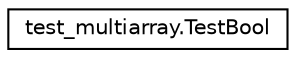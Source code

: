 digraph "Graphical Class Hierarchy"
{
 // LATEX_PDF_SIZE
  edge [fontname="Helvetica",fontsize="10",labelfontname="Helvetica",labelfontsize="10"];
  node [fontname="Helvetica",fontsize="10",shape=record];
  rankdir="LR";
  Node0 [label="test_multiarray.TestBool",height=0.2,width=0.4,color="black", fillcolor="white", style="filled",URL="$classtest__multiarray_1_1TestBool.html",tooltip=" "];
}
